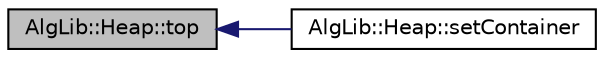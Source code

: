 digraph "AlgLib::Heap::top"
{
  edge [fontname="Helvetica",fontsize="10",labelfontname="Helvetica",labelfontsize="10"];
  node [fontname="Helvetica",fontsize="10",shape=record];
  rankdir="LR";
  Node1 [label="AlgLib::Heap::top",height=0.2,width=0.4,color="black", fillcolor="grey75", style="filled", fontcolor="black"];
  Node1 -> Node2 [dir="back",color="midnightblue",fontsize="10",style="solid",fontname="Helvetica"];
  Node2 [label="AlgLib::Heap::setContainer",height=0.2,width=0.4,color="black", fillcolor="white", style="filled",URL="$class_alg_lib_1_1_heap.html#a0c406e0e00559e3372637d1547af1023"];
}
